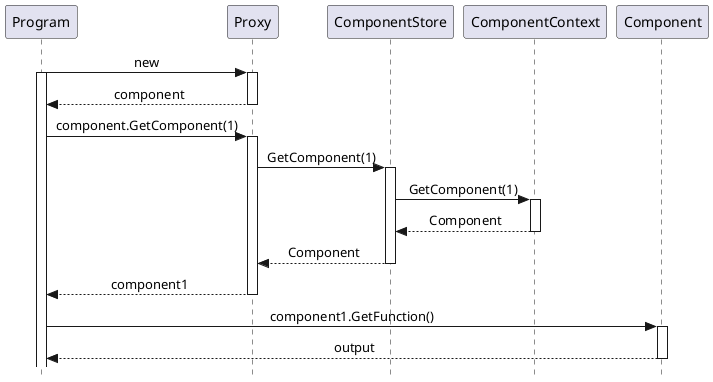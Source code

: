 @startuml Sequence Diagram

skinparam Style strictuml
skinparam SequenceMessageAlignment center

participant "Program" as P
participant "Proxy" as Proxy
participant "ComponentStore" as CS
participant "ComponentContext" as CC
participant "Component" as C

P -> Proxy: new
activate P
activate Proxy

Proxy --> P: component
deactivate Proxy

P -> Proxy: component.GetComponent(1)
activate Proxy

Proxy -> CS: GetComponent(1)
activate CS

CS -> CC: GetComponent(1)
activate CC

CC --> CS: Component
deactivate CC

CS --> Proxy: Component
deactivate CS

Proxy --> P: component1
deactivate Proxy

P -> C: component1.GetFunction()
activate C

C --> P: output
deactivate C

@enduml
